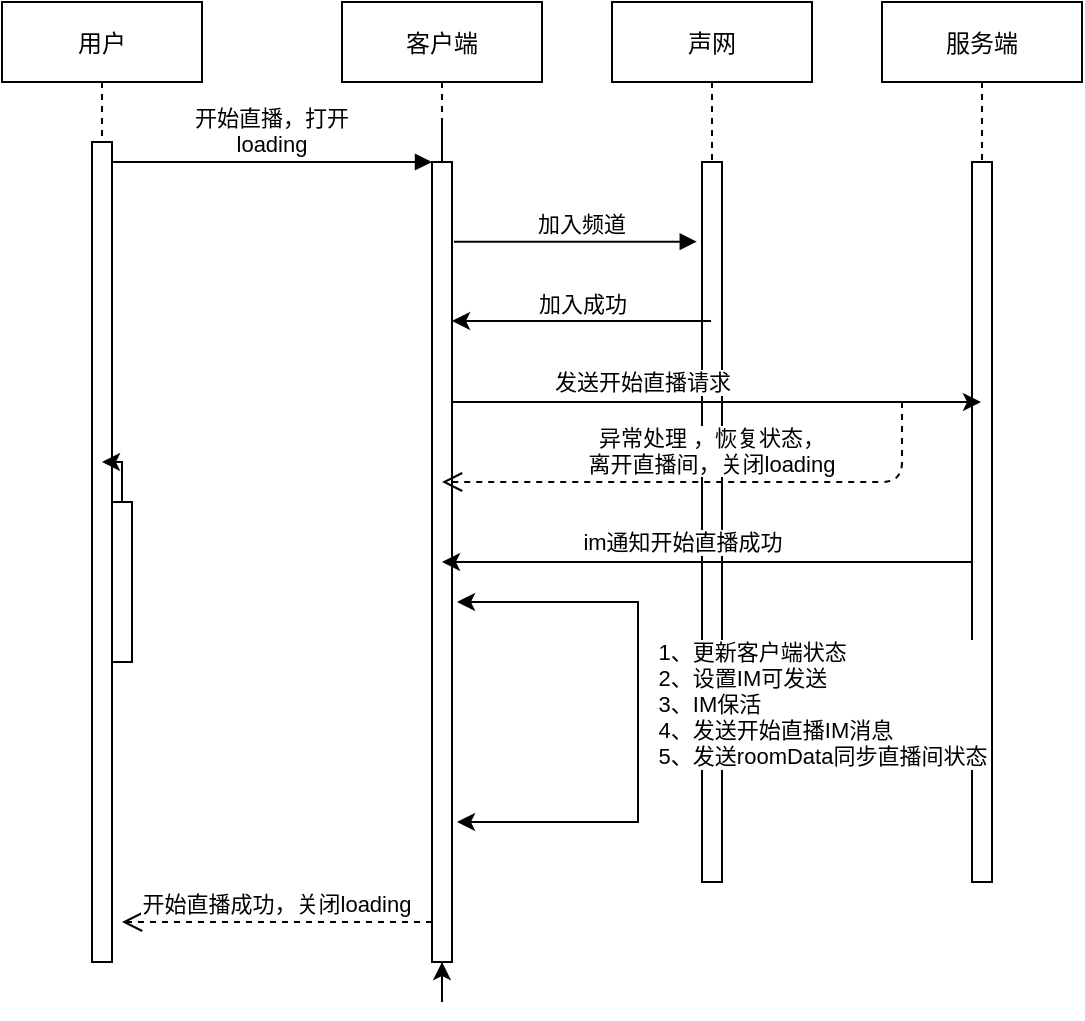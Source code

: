 <mxfile version="14.6.10" type="github">
  <diagram id="kgpKYQtTHZ0yAKxKKP6v" name="Page-1">
    <mxGraphModel dx="1038" dy="548" grid="1" gridSize="10" guides="1" tooltips="1" connect="1" arrows="1" fold="1" page="1" pageScale="1" pageWidth="850" pageHeight="1100" math="0" shadow="0">
      <root>
        <mxCell id="0" />
        <mxCell id="1" parent="0" />
        <mxCell id="3nuBFxr9cyL0pnOWT2aG-1" value="用户" style="shape=umlLifeline;perimeter=lifelinePerimeter;container=1;collapsible=0;recursiveResize=0;rounded=0;shadow=0;strokeWidth=1;" parent="1" vertex="1">
          <mxGeometry x="70" y="80" width="100" height="480" as="geometry" />
        </mxCell>
        <mxCell id="3nuBFxr9cyL0pnOWT2aG-2" value="" style="points=[];perimeter=orthogonalPerimeter;rounded=0;shadow=0;strokeWidth=1;" parent="3nuBFxr9cyL0pnOWT2aG-1" vertex="1">
          <mxGeometry x="45" y="70" width="10" height="410" as="geometry" />
        </mxCell>
        <mxCell id="YHtdSYeLMTi2-hYEUl7V-9" style="edgeStyle=orthogonalEdgeStyle;rounded=0;orthogonalLoop=1;jettySize=auto;html=1;" edge="1" parent="3nuBFxr9cyL0pnOWT2aG-1" source="3nuBFxr9cyL0pnOWT2aG-4" target="3nuBFxr9cyL0pnOWT2aG-1">
          <mxGeometry relative="1" as="geometry" />
        </mxCell>
        <mxCell id="3nuBFxr9cyL0pnOWT2aG-4" value="" style="points=[];perimeter=orthogonalPerimeter;rounded=0;shadow=0;strokeWidth=1;" parent="3nuBFxr9cyL0pnOWT2aG-1" vertex="1">
          <mxGeometry x="55" y="250" width="10" height="80" as="geometry" />
        </mxCell>
        <mxCell id="3nuBFxr9cyL0pnOWT2aG-5" value="客户端" style="shape=umlLifeline;perimeter=lifelinePerimeter;container=1;collapsible=0;recursiveResize=0;rounded=0;shadow=0;strokeWidth=1;" parent="1" vertex="1">
          <mxGeometry x="240" y="80" width="100" height="480" as="geometry" />
        </mxCell>
        <mxCell id="YHtdSYeLMTi2-hYEUl7V-10" style="edgeStyle=orthogonalEdgeStyle;rounded=0;orthogonalLoop=1;jettySize=auto;html=1;" edge="1" parent="3nuBFxr9cyL0pnOWT2aG-5" source="3nuBFxr9cyL0pnOWT2aG-6" target="3nuBFxr9cyL0pnOWT2aG-5">
          <mxGeometry relative="1" as="geometry" />
        </mxCell>
        <mxCell id="3nuBFxr9cyL0pnOWT2aG-6" value="" style="points=[];perimeter=orthogonalPerimeter;rounded=0;shadow=0;strokeWidth=1;" parent="3nuBFxr9cyL0pnOWT2aG-5" vertex="1">
          <mxGeometry x="45" y="80" width="10" height="400" as="geometry" />
        </mxCell>
        <mxCell id="3nuBFxr9cyL0pnOWT2aG-7" value="开始直播成功，关闭loading" style="verticalAlign=bottom;endArrow=open;dashed=1;endSize=8;exitX=0;exitY=0.95;shadow=0;strokeWidth=1;" parent="1" source="3nuBFxr9cyL0pnOWT2aG-6" edge="1">
          <mxGeometry relative="1" as="geometry">
            <mxPoint x="130" y="540" as="targetPoint" />
          </mxGeometry>
        </mxCell>
        <mxCell id="3nuBFxr9cyL0pnOWT2aG-8" value="开始直播，打开&#xa;loading" style="verticalAlign=bottom;endArrow=block;entryX=0;entryY=0;shadow=0;strokeWidth=1;" parent="1" source="3nuBFxr9cyL0pnOWT2aG-2" target="3nuBFxr9cyL0pnOWT2aG-6" edge="1">
          <mxGeometry relative="1" as="geometry">
            <mxPoint x="275" y="160" as="sourcePoint" />
          </mxGeometry>
        </mxCell>
        <mxCell id="3nuBFxr9cyL0pnOWT2aG-9" value="加入频道" style="verticalAlign=bottom;endArrow=block;entryX=-0.36;entryY=0.249;shadow=0;strokeWidth=1;entryDx=0;entryDy=0;entryPerimeter=0;" parent="1" edge="1">
          <mxGeometry x="0.054" relative="1" as="geometry">
            <mxPoint x="296" y="199.84" as="sourcePoint" />
            <mxPoint x="417.4" y="199.84" as="targetPoint" />
            <mxPoint as="offset" />
          </mxGeometry>
        </mxCell>
        <mxCell id="YHtdSYeLMTi2-hYEUl7V-3" value="声网" style="shape=umlLifeline;perimeter=lifelinePerimeter;container=1;collapsible=0;recursiveResize=0;rounded=0;shadow=0;strokeWidth=1;" vertex="1" parent="1">
          <mxGeometry x="375" y="80" width="100" height="440" as="geometry" />
        </mxCell>
        <mxCell id="YHtdSYeLMTi2-hYEUl7V-4" value="" style="points=[];perimeter=orthogonalPerimeter;rounded=0;shadow=0;strokeWidth=1;" vertex="1" parent="YHtdSYeLMTi2-hYEUl7V-3">
          <mxGeometry x="45" y="80" width="10" height="360" as="geometry" />
        </mxCell>
        <mxCell id="YHtdSYeLMTi2-hYEUl7V-5" value="服务端" style="shape=umlLifeline;perimeter=lifelinePerimeter;container=1;collapsible=0;recursiveResize=0;rounded=0;shadow=0;strokeWidth=1;" vertex="1" parent="1">
          <mxGeometry x="510" y="80" width="100" height="440" as="geometry" />
        </mxCell>
        <mxCell id="YHtdSYeLMTi2-hYEUl7V-6" value="" style="points=[];perimeter=orthogonalPerimeter;rounded=0;shadow=0;strokeWidth=1;" vertex="1" parent="YHtdSYeLMTi2-hYEUl7V-5">
          <mxGeometry x="45" y="80" width="10" height="360" as="geometry" />
        </mxCell>
        <mxCell id="YHtdSYeLMTi2-hYEUl7V-8" value="加入成功" style="edgeStyle=orthogonalEdgeStyle;rounded=0;orthogonalLoop=1;jettySize=auto;html=1;" edge="1" parent="1" source="YHtdSYeLMTi2-hYEUl7V-3">
          <mxGeometry y="-9" relative="1" as="geometry">
            <mxPoint x="375" y="239.5" as="sourcePoint" />
            <mxPoint x="295" y="239.5" as="targetPoint" />
            <Array as="points">
              <mxPoint x="335" y="240" />
            </Array>
            <mxPoint as="offset" />
          </mxGeometry>
        </mxCell>
        <mxCell id="YHtdSYeLMTi2-hYEUl7V-11" value="发送开始直播请求" style="edgeStyle=orthogonalEdgeStyle;rounded=0;orthogonalLoop=1;jettySize=auto;html=1;" edge="1" parent="1" source="3nuBFxr9cyL0pnOWT2aG-6" target="YHtdSYeLMTi2-hYEUl7V-5">
          <mxGeometry x="-0.282" y="10" relative="1" as="geometry">
            <Array as="points">
              <mxPoint x="430" y="280" />
              <mxPoint x="430" y="280" />
            </Array>
            <mxPoint as="offset" />
          </mxGeometry>
        </mxCell>
        <mxCell id="YHtdSYeLMTi2-hYEUl7V-12" style="edgeStyle=orthogonalEdgeStyle;rounded=0;orthogonalLoop=1;jettySize=auto;html=1;" edge="1" parent="1" source="YHtdSYeLMTi2-hYEUl7V-6" target="3nuBFxr9cyL0pnOWT2aG-5">
          <mxGeometry relative="1" as="geometry">
            <Array as="points">
              <mxPoint x="470" y="360" />
              <mxPoint x="470" y="360" />
            </Array>
          </mxGeometry>
        </mxCell>
        <mxCell id="YHtdSYeLMTi2-hYEUl7V-16" value="im通知开始直播成功" style="edgeLabel;html=1;align=center;verticalAlign=middle;resizable=0;points=[];" vertex="1" connectable="0" parent="YHtdSYeLMTi2-hYEUl7V-12">
          <mxGeometry x="0.222" y="-4" relative="1" as="geometry">
            <mxPoint x="17" y="-6" as="offset" />
          </mxGeometry>
        </mxCell>
        <mxCell id="YHtdSYeLMTi2-hYEUl7V-15" value="异常处理 ，恢复状态，&#xa;离开直播间，关闭loading" style="verticalAlign=bottom;endArrow=open;dashed=1;endSize=8;shadow=0;strokeWidth=1;" edge="1" parent="1">
          <mxGeometry relative="1" as="geometry">
            <mxPoint x="290" y="320.0" as="targetPoint" />
            <mxPoint x="520" y="280" as="sourcePoint" />
            <Array as="points">
              <mxPoint x="520" y="320" />
            </Array>
          </mxGeometry>
        </mxCell>
        <mxCell id="YHtdSYeLMTi2-hYEUl7V-17" value="&lt;div style=&quot;text-align: left&quot;&gt;1、更新客户端状态&lt;/div&gt;&lt;div style=&quot;text-align: left&quot;&gt;2、设置IM可发送&lt;/div&gt;&lt;div style=&quot;text-align: left&quot;&gt;3、IM保活&lt;/div&gt;&lt;div style=&quot;text-align: left&quot;&gt;4、发送开始直播IM消息&lt;/div&gt;&lt;div style=&quot;text-align: left&quot;&gt;5、发送roomData同步直播间状态&lt;/div&gt;" style="endArrow=classic;startArrow=classic;html=1;rounded=0;edgeStyle=orthogonalEdgeStyle;" edge="1" parent="1">
          <mxGeometry x="0.034" y="-92" width="50" height="50" relative="1" as="geometry">
            <mxPoint x="297.5" y="490" as="sourcePoint" />
            <mxPoint x="297.5" y="380" as="targetPoint" />
            <Array as="points">
              <mxPoint x="388" y="490" />
              <mxPoint x="388" y="380" />
            </Array>
            <mxPoint y="1" as="offset" />
          </mxGeometry>
        </mxCell>
      </root>
    </mxGraphModel>
  </diagram>
</mxfile>
